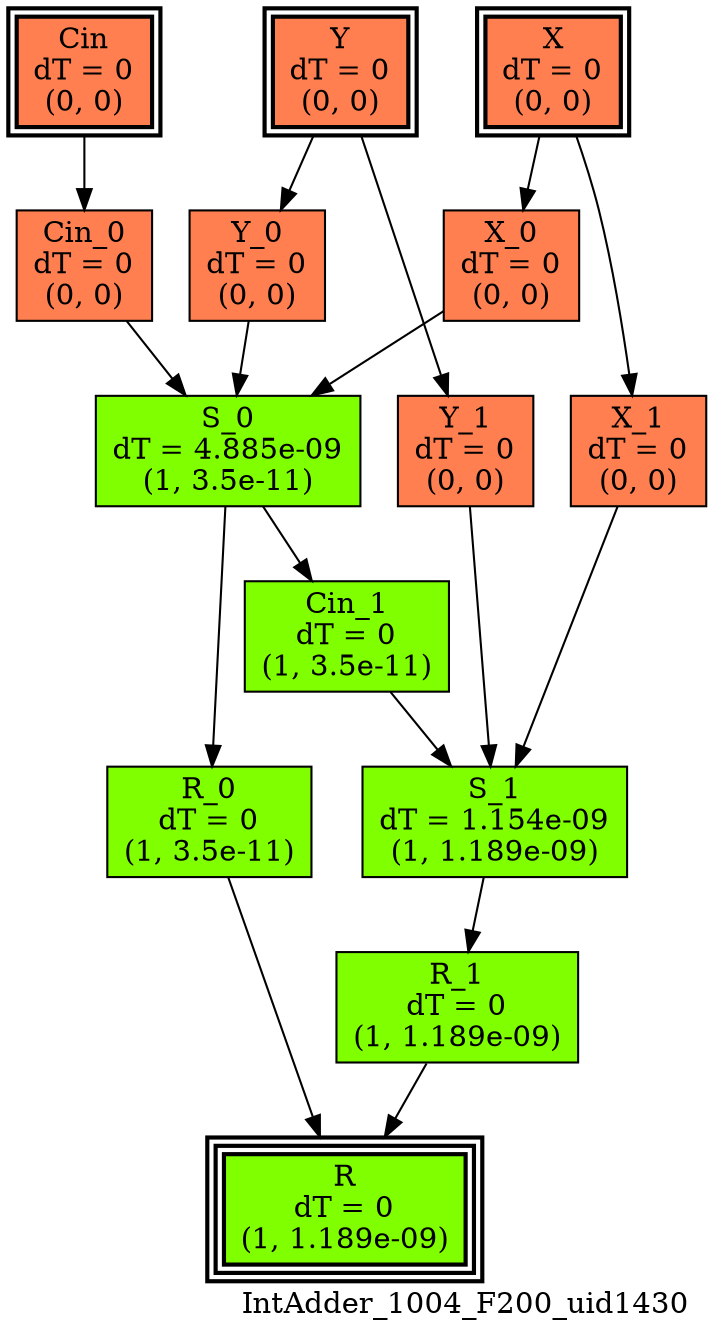 digraph IntAdder_1004_F200_uid1430
{
	//graph drawing options
	label=IntAdder_1004_F200_uid1430;
	labelloc=bottom;
	labeljust=right;
	ratio=auto;
	nodesep=0.25;
	ranksep=0.5;

	//input/output signals of operator IntAdder_1004_F200_uid1430
	X__IntAdder_1004_F200_uid1430 [ label="X\ndT = 0\n(0, 0)", shape=box, color=black, style="bold, filled", fillcolor=coral, peripheries=2 ];
	Y__IntAdder_1004_F200_uid1430 [ label="Y\ndT = 0\n(0, 0)", shape=box, color=black, style="bold, filled", fillcolor=coral, peripheries=2 ];
	Cin__IntAdder_1004_F200_uid1430 [ label="Cin\ndT = 0\n(0, 0)", shape=box, color=black, style="bold, filled", fillcolor=coral, peripheries=2 ];
	R__IntAdder_1004_F200_uid1430 [ label="R\ndT = 0\n(1, 1.189e-09)", shape=box, color=black, style="bold, filled", fillcolor=chartreuse, peripheries=3 ];
	{rank=same X__IntAdder_1004_F200_uid1430, Y__IntAdder_1004_F200_uid1430, Cin__IntAdder_1004_F200_uid1430};
	{rank=same R__IntAdder_1004_F200_uid1430};
	//internal signals of operator IntAdder_1004_F200_uid1430
	Cin_0__IntAdder_1004_F200_uid1430 [ label="Cin_0\ndT = 0\n(0, 0)", shape=box, color=black, style=filled, fillcolor=coral, peripheries=1 ];
	X_0__IntAdder_1004_F200_uid1430 [ label="X_0\ndT = 0\n(0, 0)", shape=box, color=black, style=filled, fillcolor=coral, peripheries=1 ];
	Y_0__IntAdder_1004_F200_uid1430 [ label="Y_0\ndT = 0\n(0, 0)", shape=box, color=black, style=filled, fillcolor=coral, peripheries=1 ];
	S_0__IntAdder_1004_F200_uid1430 [ label="S_0\ndT = 4.885e-09\n(1, 3.5e-11)", shape=box, color=black, style=filled, fillcolor=chartreuse, peripheries=1 ];
	R_0__IntAdder_1004_F200_uid1430 [ label="R_0\ndT = 0\n(1, 3.5e-11)", shape=box, color=black, style=filled, fillcolor=chartreuse, peripheries=1 ];
	Cin_1__IntAdder_1004_F200_uid1430 [ label="Cin_1\ndT = 0\n(1, 3.5e-11)", shape=box, color=black, style=filled, fillcolor=chartreuse, peripheries=1 ];
	X_1__IntAdder_1004_F200_uid1430 [ label="X_1\ndT = 0\n(0, 0)", shape=box, color=black, style=filled, fillcolor=coral, peripheries=1 ];
	Y_1__IntAdder_1004_F200_uid1430 [ label="Y_1\ndT = 0\n(0, 0)", shape=box, color=black, style=filled, fillcolor=coral, peripheries=1 ];
	S_1__IntAdder_1004_F200_uid1430 [ label="S_1\ndT = 1.154e-09\n(1, 1.189e-09)", shape=box, color=black, style=filled, fillcolor=chartreuse, peripheries=1 ];
	R_1__IntAdder_1004_F200_uid1430 [ label="R_1\ndT = 0\n(1, 1.189e-09)", shape=box, color=black, style=filled, fillcolor=chartreuse, peripheries=1 ];

	//subcomponents of operator IntAdder_1004_F200_uid1430

	//input and internal signal connections of operator IntAdder_1004_F200_uid1430
	X__IntAdder_1004_F200_uid1430 -> X_0__IntAdder_1004_F200_uid1430 [ arrowhead=normal, arrowsize=1.0, arrowtail=normal, color=black, dir=forward  ];
	X__IntAdder_1004_F200_uid1430 -> X_1__IntAdder_1004_F200_uid1430 [ arrowhead=normal, arrowsize=1.0, arrowtail=normal, color=black, dir=forward  ];
	Y__IntAdder_1004_F200_uid1430 -> Y_0__IntAdder_1004_F200_uid1430 [ arrowhead=normal, arrowsize=1.0, arrowtail=normal, color=black, dir=forward  ];
	Y__IntAdder_1004_F200_uid1430 -> Y_1__IntAdder_1004_F200_uid1430 [ arrowhead=normal, arrowsize=1.0, arrowtail=normal, color=black, dir=forward  ];
	Cin__IntAdder_1004_F200_uid1430 -> Cin_0__IntAdder_1004_F200_uid1430 [ arrowhead=normal, arrowsize=1.0, arrowtail=normal, color=black, dir=forward  ];
	Cin_0__IntAdder_1004_F200_uid1430 -> S_0__IntAdder_1004_F200_uid1430 [ arrowhead=normal, arrowsize=1.0, arrowtail=normal, color=black, dir=forward  ];
	X_0__IntAdder_1004_F200_uid1430 -> S_0__IntAdder_1004_F200_uid1430 [ arrowhead=normal, arrowsize=1.0, arrowtail=normal, color=black, dir=forward  ];
	Y_0__IntAdder_1004_F200_uid1430 -> S_0__IntAdder_1004_F200_uid1430 [ arrowhead=normal, arrowsize=1.0, arrowtail=normal, color=black, dir=forward  ];
	S_0__IntAdder_1004_F200_uid1430 -> R_0__IntAdder_1004_F200_uid1430 [ arrowhead=normal, arrowsize=1.0, arrowtail=normal, color=black, dir=forward  ];
	S_0__IntAdder_1004_F200_uid1430 -> Cin_1__IntAdder_1004_F200_uid1430 [ arrowhead=normal, arrowsize=1.0, arrowtail=normal, color=black, dir=forward  ];
	R_0__IntAdder_1004_F200_uid1430 -> R__IntAdder_1004_F200_uid1430 [ arrowhead=normal, arrowsize=1.0, arrowtail=normal, color=black, dir=forward  ];
	Cin_1__IntAdder_1004_F200_uid1430 -> S_1__IntAdder_1004_F200_uid1430 [ arrowhead=normal, arrowsize=1.0, arrowtail=normal, color=black, dir=forward  ];
	X_1__IntAdder_1004_F200_uid1430 -> S_1__IntAdder_1004_F200_uid1430 [ arrowhead=normal, arrowsize=1.0, arrowtail=normal, color=black, dir=forward  ];
	Y_1__IntAdder_1004_F200_uid1430 -> S_1__IntAdder_1004_F200_uid1430 [ arrowhead=normal, arrowsize=1.0, arrowtail=normal, color=black, dir=forward  ];
	S_1__IntAdder_1004_F200_uid1430 -> R_1__IntAdder_1004_F200_uid1430 [ arrowhead=normal, arrowsize=1.0, arrowtail=normal, color=black, dir=forward  ];
	R_1__IntAdder_1004_F200_uid1430 -> R__IntAdder_1004_F200_uid1430 [ arrowhead=normal, arrowsize=1.0, arrowtail=normal, color=black, dir=forward  ];
}

